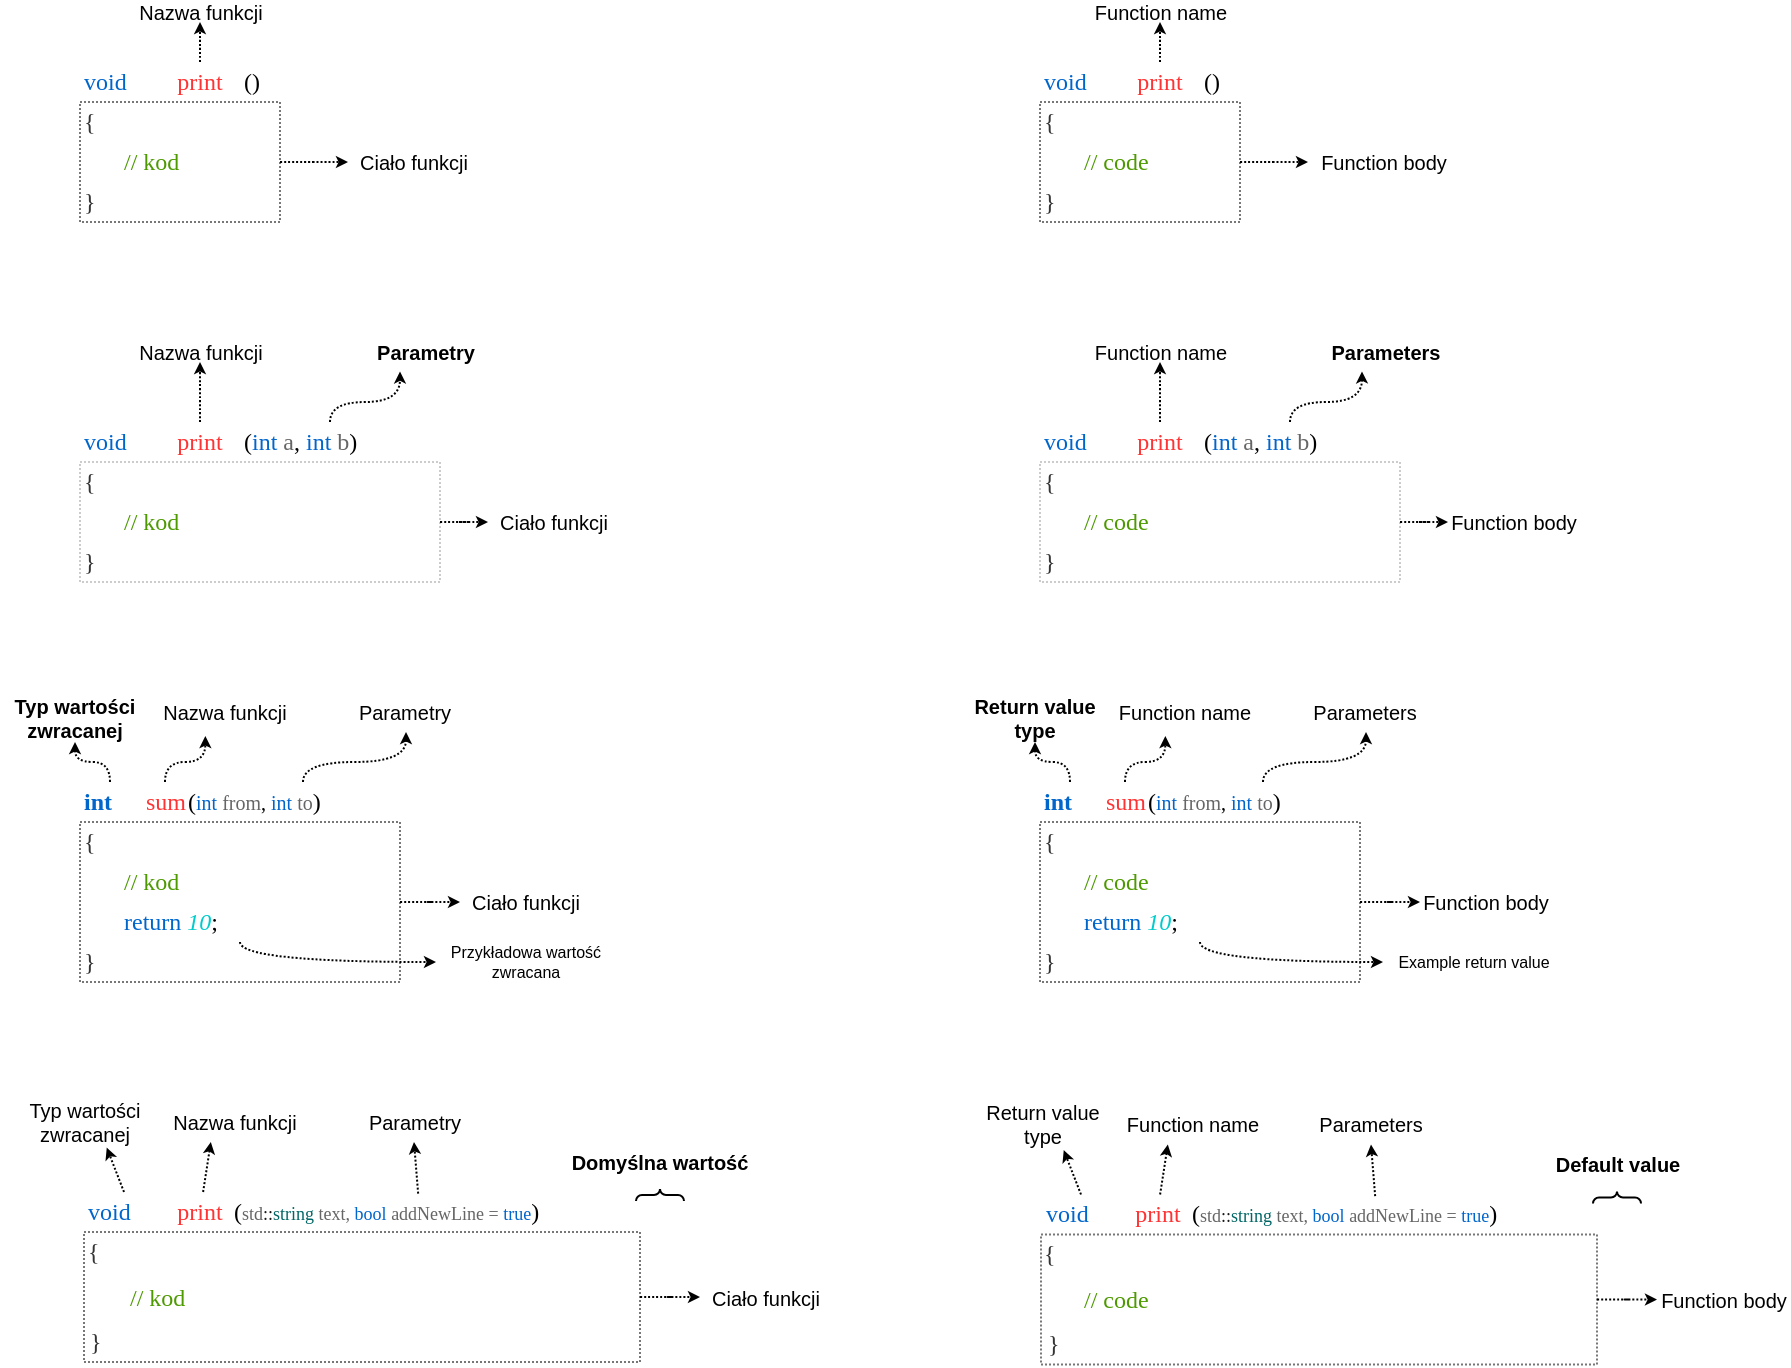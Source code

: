 <mxfile version="15.4.0" type="device"><diagram id="uD5Wg_vTUox0HASATm5Y" name="Page-1"><mxGraphModel dx="677" dy="389" grid="1" gridSize="10" guides="1" tooltips="1" connect="1" arrows="1" fold="1" page="1" pageScale="1" pageWidth="827" pageHeight="1169" math="0" shadow="0"><root><mxCell id="0"/><mxCell id="1" parent="0"/><mxCell id="SHShmE8Oc1hTDDuGJQSR-27" value="" style="rounded=0;whiteSpace=wrap;html=1;dashed=1;dashPattern=1 1;fontFamily=Helvetica;fontColor=#000000;strokeWidth=1;fillColor=none;align=left;strokeColor=#00000088;" parent="1" vertex="1"><mxGeometry x="200" y="270" width="100" height="60" as="geometry"/></mxCell><mxCell id="SHShmE8Oc1hTDDuGJQSR-2" value="void" style="text;html=1;strokeColor=none;fillColor=none;align=left;verticalAlign=middle;whiteSpace=wrap;rounded=0;fontFamily=Jetbrains Mono;fontStyle=0;fontColor=#0066CC;" parent="1" vertex="1"><mxGeometry x="200" y="250" width="40" height="20" as="geometry"/></mxCell><mxCell id="SHShmE8Oc1hTDDuGJQSR-26" style="edgeStyle=orthogonalEdgeStyle;curved=1;rounded=0;orthogonalLoop=1;jettySize=auto;html=1;dashed=1;dashPattern=1 1;fontFamily=Helvetica;fontColor=#000000;entryX=0.5;entryY=1;entryDx=0;entryDy=0;startSize=6;endSize=3;" parent="1" source="SHShmE8Oc1hTDDuGJQSR-3" target="SHShmE8Oc1hTDDuGJQSR-25" edge="1"><mxGeometry relative="1" as="geometry"><Array as="points"><mxPoint x="260" y="240"/><mxPoint x="260" y="240"/></Array></mxGeometry></mxCell><mxCell id="SHShmE8Oc1hTDDuGJQSR-3" value="print" style="text;html=1;strokeColor=none;fillColor=none;align=center;verticalAlign=middle;whiteSpace=wrap;rounded=0;fontFamily=Jetbrains Mono;fontColor=#FF3333;" parent="1" vertex="1"><mxGeometry x="240" y="250" width="40" height="20" as="geometry"/></mxCell><mxCell id="SHShmE8Oc1hTDDuGJQSR-4" value="()" style="text;html=1;strokeColor=none;fillColor=none;align=left;verticalAlign=middle;whiteSpace=wrap;rounded=0;spacingRight=0;spacingLeft=0;fontFamily=Jetbrains Mono;" parent="1" vertex="1"><mxGeometry x="280" y="250" width="20" height="20" as="geometry"/></mxCell><mxCell id="SHShmE8Oc1hTDDuGJQSR-5" value="{" style="text;html=1;strokeColor=none;fillColor=none;align=left;verticalAlign=middle;whiteSpace=wrap;rounded=0;fontFamily=Jetbrains Mono;fontColor=#333333;" parent="1" vertex="1"><mxGeometry x="200" y="270" width="60" height="20" as="geometry"/></mxCell><mxCell id="SHShmE8Oc1hTDDuGJQSR-6" value="}" style="text;html=1;strokeColor=none;fillColor=none;align=left;verticalAlign=middle;whiteSpace=wrap;rounded=0;fontFamily=Jetbrains Mono;fontColor=#333333;" parent="1" vertex="1"><mxGeometry x="200" y="310" width="60" height="20" as="geometry"/></mxCell><mxCell id="SHShmE8Oc1hTDDuGJQSR-7" value="// kod" style="text;html=1;strokeColor=none;fillColor=none;align=left;verticalAlign=middle;whiteSpace=wrap;rounded=0;fontFamily=Jetbrains Mono;fontColor=#4D9900;" parent="1" vertex="1"><mxGeometry x="220" y="290" width="60" height="20" as="geometry"/></mxCell><mxCell id="SHShmE8Oc1hTDDuGJQSR-25" value="Nazwa funkcji" style="text;html=1;strokeColor=none;fillColor=none;align=center;verticalAlign=middle;whiteSpace=wrap;rounded=0;dashed=1;dashPattern=1 1;fontFamily=Helvetica;fontColor=#000000;fontStyle=0;fontSize=10;" parent="1" vertex="1"><mxGeometry x="222.5" y="220" width="75" height="10" as="geometry"/></mxCell><mxCell id="SHShmE8Oc1hTDDuGJQSR-29" style="edgeStyle=orthogonalEdgeStyle;curved=1;rounded=0;orthogonalLoop=1;jettySize=auto;html=1;dashed=1;dashPattern=1 1;fontFamily=Helvetica;fontColor=#000000;startSize=6;endSize=3;" parent="1" source="SHShmE8Oc1hTDDuGJQSR-27" target="SHShmE8Oc1hTDDuGJQSR-28" edge="1"><mxGeometry relative="1" as="geometry"/></mxCell><mxCell id="SHShmE8Oc1hTDDuGJQSR-28" value="Ciało funkcji" style="text;html=1;strokeColor=none;fillColor=none;align=center;verticalAlign=middle;whiteSpace=wrap;rounded=0;dashed=1;dashPattern=1 1;fontFamily=Helvetica;fontColor=#000000;fontSize=10;" parent="1" vertex="1"><mxGeometry x="334" y="292.5" width="66" height="15" as="geometry"/></mxCell><mxCell id="SHShmE8Oc1hTDDuGJQSR-31" value="" style="rounded=0;whiteSpace=wrap;html=1;dashed=1;dashPattern=1 1;fontFamily=Helvetica;fontColor=#000000;strokeWidth=1;fillColor=none;align=left;strokeColor=#00000088;" parent="1" vertex="1"><mxGeometry x="680" y="270" width="100" height="60" as="geometry"/></mxCell><mxCell id="SHShmE8Oc1hTDDuGJQSR-32" value="void" style="text;html=1;strokeColor=none;fillColor=none;align=left;verticalAlign=middle;whiteSpace=wrap;rounded=0;fontFamily=Jetbrains Mono;fontStyle=0;fontColor=#0066CC;" parent="1" vertex="1"><mxGeometry x="680" y="250" width="40" height="20" as="geometry"/></mxCell><mxCell id="SHShmE8Oc1hTDDuGJQSR-33" style="edgeStyle=orthogonalEdgeStyle;curved=1;rounded=0;orthogonalLoop=1;jettySize=auto;html=1;dashed=1;dashPattern=1 1;fontFamily=Helvetica;fontColor=#000000;entryX=0.5;entryY=1;entryDx=0;entryDy=0;startSize=6;endSize=3;" parent="1" source="SHShmE8Oc1hTDDuGJQSR-34" target="SHShmE8Oc1hTDDuGJQSR-39" edge="1"><mxGeometry relative="1" as="geometry"><Array as="points"><mxPoint x="740" y="240"/><mxPoint x="740" y="240"/></Array></mxGeometry></mxCell><mxCell id="SHShmE8Oc1hTDDuGJQSR-34" value="print" style="text;html=1;strokeColor=none;fillColor=none;align=center;verticalAlign=middle;whiteSpace=wrap;rounded=0;fontFamily=Jetbrains Mono;fontColor=#FF3333;" parent="1" vertex="1"><mxGeometry x="720" y="250" width="40" height="20" as="geometry"/></mxCell><mxCell id="SHShmE8Oc1hTDDuGJQSR-35" value="()" style="text;html=1;strokeColor=none;fillColor=none;align=left;verticalAlign=middle;whiteSpace=wrap;rounded=0;spacingRight=0;spacingLeft=0;fontFamily=Jetbrains Mono;" parent="1" vertex="1"><mxGeometry x="760" y="250" width="20" height="20" as="geometry"/></mxCell><mxCell id="SHShmE8Oc1hTDDuGJQSR-36" value="{" style="text;html=1;strokeColor=none;fillColor=none;align=left;verticalAlign=middle;whiteSpace=wrap;rounded=0;fontFamily=Jetbrains Mono;fontColor=#333333;" parent="1" vertex="1"><mxGeometry x="680" y="270" width="60" height="20" as="geometry"/></mxCell><mxCell id="SHShmE8Oc1hTDDuGJQSR-37" value="}" style="text;html=1;strokeColor=none;fillColor=none;align=left;verticalAlign=middle;whiteSpace=wrap;rounded=0;fontFamily=Jetbrains Mono;fontColor=#333333;" parent="1" vertex="1"><mxGeometry x="680" y="310" width="60" height="20" as="geometry"/></mxCell><mxCell id="SHShmE8Oc1hTDDuGJQSR-38" value="// code" style="text;html=1;strokeColor=none;fillColor=none;align=left;verticalAlign=middle;whiteSpace=wrap;rounded=0;fontFamily=Jetbrains Mono;fontColor=#4D9900;" parent="1" vertex="1"><mxGeometry x="700" y="290" width="60" height="20" as="geometry"/></mxCell><mxCell id="SHShmE8Oc1hTDDuGJQSR-39" value="Function name" style="text;html=1;strokeColor=none;fillColor=none;align=center;verticalAlign=middle;whiteSpace=wrap;rounded=0;dashed=1;dashPattern=1 1;fontFamily=Helvetica;fontColor=#000000;fontStyle=0;fontSize=10;" parent="1" vertex="1"><mxGeometry x="702.5" y="220" width="75" height="10" as="geometry"/></mxCell><mxCell id="SHShmE8Oc1hTDDuGJQSR-40" style="edgeStyle=orthogonalEdgeStyle;curved=1;rounded=0;orthogonalLoop=1;jettySize=auto;html=1;dashed=1;dashPattern=1 1;fontFamily=Helvetica;fontColor=#000000;startSize=6;endSize=3;" parent="1" source="SHShmE8Oc1hTDDuGJQSR-31" target="SHShmE8Oc1hTDDuGJQSR-41" edge="1"><mxGeometry relative="1" as="geometry"/></mxCell><mxCell id="SHShmE8Oc1hTDDuGJQSR-41" value="Function body" style="text;html=1;strokeColor=none;fillColor=none;align=center;verticalAlign=middle;whiteSpace=wrap;rounded=0;dashed=1;dashPattern=1 1;fontFamily=Helvetica;fontColor=#000000;fontSize=10;" parent="1" vertex="1"><mxGeometry x="814" y="292.5" width="76" height="15" as="geometry"/></mxCell><mxCell id="SHShmE8Oc1hTDDuGJQSR-43" value="" style="rounded=0;whiteSpace=wrap;html=1;dashed=1;dashPattern=1 1;fontFamily=Helvetica;fontColor=#000000;strokeWidth=1;fillColor=none;align=left;strokeColor=#00000088;" parent="1" vertex="1"><mxGeometry x="200" y="630" width="160" height="80" as="geometry"/></mxCell><mxCell id="nnKkxsp8SOdUMAKDUH62-3" style="edgeStyle=orthogonalEdgeStyle;rounded=0;orthogonalLoop=1;jettySize=auto;html=1;entryX=0.5;entryY=1;entryDx=0;entryDy=0;endSize=3;curved=1;dashed=1;dashPattern=1 1;" parent="1" target="nnKkxsp8SOdUMAKDUH62-1" edge="1"><mxGeometry relative="1" as="geometry"><mxPoint x="215" y="610" as="sourcePoint"/><Array as="points"><mxPoint x="215" y="600"/><mxPoint x="198" y="600"/></Array></mxGeometry></mxCell><mxCell id="SHShmE8Oc1hTDDuGJQSR-44" value="int" style="text;html=1;strokeColor=none;fillColor=none;align=left;verticalAlign=middle;whiteSpace=wrap;rounded=0;fontFamily=Jetbrains Mono;fontStyle=1;fontColor=#0066CC;" parent="1" vertex="1"><mxGeometry x="200" y="610" width="40" height="20" as="geometry"/></mxCell><mxCell id="nnKkxsp8SOdUMAKDUH62-10" style="edgeStyle=orthogonalEdgeStyle;curved=1;rounded=0;orthogonalLoop=1;jettySize=auto;html=1;exitX=0.5;exitY=0;exitDx=0;exitDy=0;entryX=0.369;entryY=1.1;entryDx=0;entryDy=0;entryPerimeter=0;dashed=1;dashPattern=1 1;fontSize=8;fontColor=#000000;endSize=3;" parent="1" source="SHShmE8Oc1hTDDuGJQSR-46" target="SHShmE8Oc1hTDDuGJQSR-51" edge="1"><mxGeometry relative="1" as="geometry"><Array as="points"><mxPoint x="243" y="600"/><mxPoint x="263" y="600"/></Array></mxGeometry></mxCell><mxCell id="SHShmE8Oc1hTDDuGJQSR-46" value="sum" style="text;html=1;strokeColor=none;fillColor=none;align=center;verticalAlign=middle;whiteSpace=wrap;rounded=0;fontFamily=Jetbrains Mono;fontColor=#FF3333;" parent="1" vertex="1"><mxGeometry x="222.5" y="610" width="40" height="20" as="geometry"/></mxCell><mxCell id="SHShmE8Oc1hTDDuGJQSR-48" value="{" style="text;html=1;strokeColor=none;fillColor=none;align=left;verticalAlign=middle;whiteSpace=wrap;rounded=0;fontFamily=Jetbrains Mono;fontColor=#333333;" parent="1" vertex="1"><mxGeometry x="200" y="630" width="60" height="20" as="geometry"/></mxCell><mxCell id="SHShmE8Oc1hTDDuGJQSR-49" value="}" style="text;html=1;strokeColor=none;fillColor=none;align=left;verticalAlign=middle;whiteSpace=wrap;rounded=0;fontFamily=Jetbrains Mono;fontColor=#333333;" parent="1" vertex="1"><mxGeometry x="200" y="690" width="60" height="20" as="geometry"/></mxCell><mxCell id="SHShmE8Oc1hTDDuGJQSR-50" value="// kod" style="text;html=1;strokeColor=none;fillColor=none;align=left;verticalAlign=middle;whiteSpace=wrap;rounded=0;fontFamily=Jetbrains Mono;fontColor=#4D9900;" parent="1" vertex="1"><mxGeometry x="220" y="650" width="60" height="20" as="geometry"/></mxCell><mxCell id="SHShmE8Oc1hTDDuGJQSR-51" value="Nazwa funkcji" style="text;html=1;strokeColor=none;fillColor=none;align=center;verticalAlign=middle;whiteSpace=wrap;rounded=0;dashed=1;dashPattern=1 1;fontFamily=Helvetica;fontColor=#000000;fontStyle=0;fontSize=10;" parent="1" vertex="1"><mxGeometry x="235" y="565" width="75" height="20" as="geometry"/></mxCell><mxCell id="SHShmE8Oc1hTDDuGJQSR-52" style="edgeStyle=orthogonalEdgeStyle;curved=1;rounded=0;orthogonalLoop=1;jettySize=auto;html=1;dashed=1;dashPattern=1 1;fontFamily=Helvetica;fontColor=#000000;startSize=6;endSize=3;" parent="1" source="SHShmE8Oc1hTDDuGJQSR-43" target="SHShmE8Oc1hTDDuGJQSR-53" edge="1"><mxGeometry relative="1" as="geometry"/></mxCell><mxCell id="SHShmE8Oc1hTDDuGJQSR-53" value="Ciało funkcji" style="text;html=1;strokeColor=none;fillColor=none;align=center;verticalAlign=middle;whiteSpace=wrap;rounded=0;dashed=1;dashPattern=1 1;fontFamily=Helvetica;fontColor=#000000;fontSize=10;" parent="1" vertex="1"><mxGeometry x="390" y="662.5" width="66" height="15" as="geometry"/></mxCell><mxCell id="DLtdxgox0L5jocIEncjj-4" value="" style="rounded=0;whiteSpace=wrap;html=1;dashed=1;dashPattern=1 1;fontFamily=Helvetica;fontColor=#000000;strokeWidth=1;fillColor=none;align=left;strokeColor=#CCCCCC;" parent="1" vertex="1"><mxGeometry x="200" y="450" width="180" height="60" as="geometry"/></mxCell><mxCell id="DLtdxgox0L5jocIEncjj-5" value="void" style="text;html=1;strokeColor=none;fillColor=none;align=left;verticalAlign=middle;whiteSpace=wrap;rounded=0;fontFamily=Jetbrains Mono;fontStyle=0;fontColor=#0066CC;" parent="1" vertex="1"><mxGeometry x="200" y="430" width="40" height="20" as="geometry"/></mxCell><mxCell id="DLtdxgox0L5jocIEncjj-6" style="edgeStyle=orthogonalEdgeStyle;curved=1;rounded=0;orthogonalLoop=1;jettySize=auto;html=1;dashed=1;dashPattern=1 1;fontFamily=Helvetica;fontColor=#000000;entryX=0.5;entryY=1;entryDx=0;entryDy=0;startSize=6;endSize=3;" parent="1" source="DLtdxgox0L5jocIEncjj-7" target="DLtdxgox0L5jocIEncjj-12" edge="1"><mxGeometry relative="1" as="geometry"><Array as="points"><mxPoint x="260" y="420"/><mxPoint x="260" y="420"/></Array></mxGeometry></mxCell><mxCell id="DLtdxgox0L5jocIEncjj-7" value="print" style="text;html=1;strokeColor=none;fillColor=none;align=center;verticalAlign=middle;whiteSpace=wrap;rounded=0;fontFamily=Jetbrains Mono;fontColor=#FF3333;" parent="1" vertex="1"><mxGeometry x="240" y="430" width="40" height="20" as="geometry"/></mxCell><mxCell id="DLtdxgox0L5jocIEncjj-16" style="edgeStyle=orthogonalEdgeStyle;rounded=0;orthogonalLoop=1;jettySize=auto;html=1;entryX=0.342;entryY=0.985;entryDx=0;entryDy=0;dashed=1;dashPattern=1 1;startSize=6;endSize=3;entryPerimeter=0;curved=1;" parent="1" source="DLtdxgox0L5jocIEncjj-8" target="DLtdxgox0L5jocIEncjj-15" edge="1"><mxGeometry relative="1" as="geometry"><Array as="points"><mxPoint x="325" y="420"/><mxPoint x="360" y="420"/><mxPoint x="360" y="405"/></Array></mxGeometry></mxCell><mxCell id="DLtdxgox0L5jocIEncjj-8" value="(&lt;font color=&quot;#0066cc&quot;&gt;int&lt;/font&gt; &lt;font color=&quot;#666666&quot;&gt;a&lt;/font&gt;, &lt;font color=&quot;#0066cc&quot;&gt;int&lt;/font&gt; &lt;font color=&quot;#666666&quot;&gt;b&lt;/font&gt;)" style="text;html=1;strokeColor=none;fillColor=none;align=left;verticalAlign=middle;whiteSpace=wrap;rounded=0;spacingRight=0;spacingLeft=0;fontFamily=Jetbrains Mono;" parent="1" vertex="1"><mxGeometry x="280" y="430" width="110" height="20" as="geometry"/></mxCell><mxCell id="DLtdxgox0L5jocIEncjj-9" value="{" style="text;html=1;strokeColor=none;fillColor=none;align=left;verticalAlign=middle;whiteSpace=wrap;rounded=0;fontFamily=Jetbrains Mono;fontColor=#333333;" parent="1" vertex="1"><mxGeometry x="200" y="450" width="60" height="20" as="geometry"/></mxCell><mxCell id="DLtdxgox0L5jocIEncjj-10" value="}" style="text;html=1;strokeColor=none;fillColor=none;align=left;verticalAlign=middle;whiteSpace=wrap;rounded=0;fontFamily=Jetbrains Mono;fontColor=#333333;" parent="1" vertex="1"><mxGeometry x="200" y="490" width="60" height="20" as="geometry"/></mxCell><mxCell id="DLtdxgox0L5jocIEncjj-11" value="// kod" style="text;html=1;strokeColor=none;fillColor=none;align=left;verticalAlign=middle;whiteSpace=wrap;rounded=0;fontFamily=Jetbrains Mono;fontColor=#4D9900;" parent="1" vertex="1"><mxGeometry x="220" y="470" width="60" height="20" as="geometry"/></mxCell><mxCell id="DLtdxgox0L5jocIEncjj-12" value="Nazwa funkcji" style="text;html=1;strokeColor=none;fillColor=none;align=center;verticalAlign=middle;whiteSpace=wrap;rounded=0;dashed=1;dashPattern=1 1;fontFamily=Helvetica;fontColor=#000000;fontStyle=0;fontSize=10;" parent="1" vertex="1"><mxGeometry x="222.5" y="390" width="75" height="10" as="geometry"/></mxCell><mxCell id="DLtdxgox0L5jocIEncjj-13" style="edgeStyle=orthogonalEdgeStyle;curved=1;rounded=0;orthogonalLoop=1;jettySize=auto;html=1;dashed=1;dashPattern=1 1;fontFamily=Helvetica;fontColor=#000000;startSize=6;endSize=3;" parent="1" source="DLtdxgox0L5jocIEncjj-4" target="DLtdxgox0L5jocIEncjj-14" edge="1"><mxGeometry relative="1" as="geometry"/></mxCell><mxCell id="DLtdxgox0L5jocIEncjj-14" value="Ciało funkcji" style="text;html=1;strokeColor=none;fillColor=none;align=center;verticalAlign=middle;whiteSpace=wrap;rounded=0;dashed=1;dashPattern=1 1;fontFamily=Helvetica;fontColor=#000000;fontSize=10;" parent="1" vertex="1"><mxGeometry x="404" y="472.5" width="66" height="15" as="geometry"/></mxCell><mxCell id="DLtdxgox0L5jocIEncjj-15" value="Parametry" style="text;html=1;strokeColor=none;fillColor=none;align=center;verticalAlign=middle;whiteSpace=wrap;rounded=0;dashed=1;dashPattern=1 1;fontFamily=Helvetica;fontColor=#000000;fontStyle=1;fontSize=10;" parent="1" vertex="1"><mxGeometry x="335" y="385" width="76" height="20" as="geometry"/></mxCell><mxCell id="DLtdxgox0L5jocIEncjj-17" value="" style="rounded=0;whiteSpace=wrap;html=1;dashed=1;dashPattern=1 1;fontFamily=Helvetica;fontColor=#000000;strokeWidth=1;fillColor=none;align=left;strokeColor=#CCCCCC;" parent="1" vertex="1"><mxGeometry x="680" y="450" width="180" height="60" as="geometry"/></mxCell><mxCell id="DLtdxgox0L5jocIEncjj-18" value="void" style="text;html=1;strokeColor=none;fillColor=none;align=left;verticalAlign=middle;whiteSpace=wrap;rounded=0;fontFamily=Jetbrains Mono;fontStyle=0;fontColor=#0066CC;" parent="1" vertex="1"><mxGeometry x="680" y="430" width="40" height="20" as="geometry"/></mxCell><mxCell id="DLtdxgox0L5jocIEncjj-19" style="edgeStyle=orthogonalEdgeStyle;curved=1;rounded=0;orthogonalLoop=1;jettySize=auto;html=1;dashed=1;dashPattern=1 1;fontFamily=Helvetica;fontColor=#000000;entryX=0.5;entryY=1;entryDx=0;entryDy=0;startSize=6;endSize=3;" parent="1" source="DLtdxgox0L5jocIEncjj-20" target="DLtdxgox0L5jocIEncjj-26" edge="1"><mxGeometry relative="1" as="geometry"><Array as="points"><mxPoint x="740" y="420"/><mxPoint x="740" y="420"/></Array></mxGeometry></mxCell><mxCell id="DLtdxgox0L5jocIEncjj-20" value="print" style="text;html=1;strokeColor=none;fillColor=none;align=center;verticalAlign=middle;whiteSpace=wrap;rounded=0;fontFamily=Jetbrains Mono;fontColor=#FF3333;" parent="1" vertex="1"><mxGeometry x="720" y="430" width="40" height="20" as="geometry"/></mxCell><mxCell id="DLtdxgox0L5jocIEncjj-21" style="edgeStyle=orthogonalEdgeStyle;rounded=0;orthogonalLoop=1;jettySize=auto;html=1;entryX=0.342;entryY=0.985;entryDx=0;entryDy=0;dashed=1;dashPattern=1 1;startSize=6;endSize=3;entryPerimeter=0;curved=1;" parent="1" source="DLtdxgox0L5jocIEncjj-22" target="DLtdxgox0L5jocIEncjj-29" edge="1"><mxGeometry relative="1" as="geometry"><Array as="points"><mxPoint x="805" y="420"/><mxPoint x="841" y="420"/></Array></mxGeometry></mxCell><mxCell id="DLtdxgox0L5jocIEncjj-22" value="(&lt;font color=&quot;#0066cc&quot;&gt;int&lt;/font&gt; &lt;font color=&quot;#666666&quot;&gt;a&lt;/font&gt;, &lt;font color=&quot;#0066cc&quot;&gt;int&lt;/font&gt; &lt;font color=&quot;#666666&quot;&gt;b&lt;/font&gt;)" style="text;html=1;strokeColor=none;fillColor=none;align=left;verticalAlign=middle;whiteSpace=wrap;rounded=0;spacingRight=0;spacingLeft=0;fontFamily=Jetbrains Mono;" parent="1" vertex="1"><mxGeometry x="760" y="430" width="110" height="20" as="geometry"/></mxCell><mxCell id="DLtdxgox0L5jocIEncjj-23" value="{" style="text;html=1;strokeColor=none;fillColor=none;align=left;verticalAlign=middle;whiteSpace=wrap;rounded=0;fontFamily=Jetbrains Mono;fontColor=#333333;" parent="1" vertex="1"><mxGeometry x="680" y="450" width="60" height="20" as="geometry"/></mxCell><mxCell id="DLtdxgox0L5jocIEncjj-24" value="}" style="text;html=1;strokeColor=none;fillColor=none;align=left;verticalAlign=middle;whiteSpace=wrap;rounded=0;fontFamily=Jetbrains Mono;fontColor=#333333;" parent="1" vertex="1"><mxGeometry x="680" y="490" width="60" height="20" as="geometry"/></mxCell><mxCell id="DLtdxgox0L5jocIEncjj-25" value="// code" style="text;html=1;strokeColor=none;fillColor=none;align=left;verticalAlign=middle;whiteSpace=wrap;rounded=0;fontFamily=Jetbrains Mono;fontColor=#4D9900;" parent="1" vertex="1"><mxGeometry x="700" y="470" width="60" height="20" as="geometry"/></mxCell><mxCell id="DLtdxgox0L5jocIEncjj-26" value="Function name" style="text;html=1;strokeColor=none;fillColor=none;align=center;verticalAlign=middle;whiteSpace=wrap;rounded=0;dashed=1;dashPattern=1 1;fontFamily=Helvetica;fontColor=#000000;fontStyle=0;fontSize=10;" parent="1" vertex="1"><mxGeometry x="702.5" y="390" width="75" height="10" as="geometry"/></mxCell><mxCell id="DLtdxgox0L5jocIEncjj-27" style="edgeStyle=orthogonalEdgeStyle;curved=1;rounded=0;orthogonalLoop=1;jettySize=auto;html=1;dashed=1;dashPattern=1 1;fontFamily=Helvetica;fontColor=#000000;startSize=6;endSize=3;" parent="1" source="DLtdxgox0L5jocIEncjj-17" target="DLtdxgox0L5jocIEncjj-28" edge="1"><mxGeometry relative="1" as="geometry"/></mxCell><mxCell id="DLtdxgox0L5jocIEncjj-28" value="Function body" style="text;html=1;strokeColor=none;fillColor=none;align=center;verticalAlign=middle;whiteSpace=wrap;rounded=0;dashed=1;dashPattern=1 1;fontFamily=Helvetica;fontColor=#000000;fontSize=10;" parent="1" vertex="1"><mxGeometry x="884" y="472.5" width="66" height="15" as="geometry"/></mxCell><mxCell id="DLtdxgox0L5jocIEncjj-29" value="Parameters" style="text;html=1;strokeColor=none;fillColor=none;align=center;verticalAlign=middle;whiteSpace=wrap;rounded=0;dashed=1;dashPattern=1 1;fontFamily=Helvetica;fontColor=#000000;fontStyle=1;fontSize=10;" parent="1" vertex="1"><mxGeometry x="815" y="385" width="76" height="20" as="geometry"/></mxCell><mxCell id="nnKkxsp8SOdUMAKDUH62-1" value="Typ wartości zwracanej" style="text;html=1;strokeColor=none;fillColor=none;align=center;verticalAlign=middle;whiteSpace=wrap;rounded=0;dashed=1;dashPattern=1 1;fontFamily=Helvetica;fontColor=#000000;fontStyle=1;fontSize=10;" parent="1" vertex="1"><mxGeometry x="160" y="565" width="75" height="25" as="geometry"/></mxCell><mxCell id="nnKkxsp8SOdUMAKDUH62-12" style="edgeStyle=orthogonalEdgeStyle;curved=1;rounded=0;orthogonalLoop=1;jettySize=auto;html=1;exitX=0.5;exitY=0;exitDx=0;exitDy=0;dashed=1;dashPattern=1 1;fontSize=8;fontColor=#000000;endSize=3;" parent="1" source="nnKkxsp8SOdUMAKDUH62-5" target="nnKkxsp8SOdUMAKDUH62-11" edge="1"><mxGeometry relative="1" as="geometry"><Array as="points"><mxPoint x="312" y="600"/><mxPoint x="363" y="600"/></Array></mxGeometry></mxCell><mxCell id="nnKkxsp8SOdUMAKDUH62-5" value="(&lt;font style=&quot;font-size: 10px&quot;&gt;&lt;font color=&quot;#0066cc&quot; style=&quot;font-size: 10px&quot;&gt;int&lt;/font&gt;&amp;nbsp;&lt;font color=&quot;#666666&quot; style=&quot;font-size: 10px&quot;&gt;from&lt;/font&gt;, &lt;font color=&quot;#0066cc&quot; style=&quot;font-size: 10px&quot;&gt;int&lt;/font&gt;&amp;nbsp;&lt;font color=&quot;#666666&quot; style=&quot;font-size: 10px&quot;&gt;to&lt;/font&gt;&lt;/font&gt;)" style="text;html=1;strokeColor=none;fillColor=none;align=left;verticalAlign=middle;whiteSpace=wrap;rounded=0;spacingRight=0;spacingLeft=0;fontFamily=Jetbrains Mono;" parent="1" vertex="1"><mxGeometry x="251.5" y="610" width="120" height="20" as="geometry"/></mxCell><mxCell id="nnKkxsp8SOdUMAKDUH62-8" style="edgeStyle=orthogonalEdgeStyle;curved=1;rounded=0;orthogonalLoop=1;jettySize=auto;html=1;exitX=0.75;exitY=1;exitDx=0;exitDy=0;entryX=0;entryY=0.5;entryDx=0;entryDy=0;dashed=1;dashPattern=1 1;fontSize=8;fontColor=#000000;endSize=3;" parent="1" source="nnKkxsp8SOdUMAKDUH62-6" target="nnKkxsp8SOdUMAKDUH62-7" edge="1"><mxGeometry relative="1" as="geometry"><Array as="points"><mxPoint x="280" y="700"/></Array></mxGeometry></mxCell><mxCell id="nnKkxsp8SOdUMAKDUH62-6" value="&lt;font color=&quot;#0066cc&quot;&gt;return&lt;/font&gt; &lt;i&gt;&lt;font color=&quot;#00cccc&quot;&gt;10&lt;/font&gt;&lt;/i&gt;;" style="text;html=1;strokeColor=none;fillColor=none;align=left;verticalAlign=middle;whiteSpace=wrap;rounded=0;fontFamily=Jetbrains Mono;fontColor=#000000;" parent="1" vertex="1"><mxGeometry x="220" y="670" width="80" height="20" as="geometry"/></mxCell><mxCell id="nnKkxsp8SOdUMAKDUH62-7" value="Przykładowa wartość zwracana" style="text;html=1;strokeColor=none;fillColor=none;align=center;verticalAlign=middle;whiteSpace=wrap;rounded=0;fontColor=#000000;fontSize=8;" parent="1" vertex="1"><mxGeometry x="378" y="690" width="90" height="20" as="geometry"/></mxCell><mxCell id="nnKkxsp8SOdUMAKDUH62-11" value="Parametry" style="text;html=1;strokeColor=none;fillColor=none;align=center;verticalAlign=middle;whiteSpace=wrap;rounded=0;dashed=1;dashPattern=1 1;fontFamily=Helvetica;fontColor=#000000;fontStyle=0;fontSize=10;" parent="1" vertex="1"><mxGeometry x="325" y="565" width="75" height="20" as="geometry"/></mxCell><mxCell id="nnKkxsp8SOdUMAKDUH62-15" value="" style="rounded=0;whiteSpace=wrap;html=1;dashed=1;dashPattern=1 1;fontFamily=Helvetica;fontColor=#000000;strokeWidth=1;fillColor=none;align=left;strokeColor=#00000088;" parent="1" vertex="1"><mxGeometry x="680" y="630" width="160" height="80" as="geometry"/></mxCell><mxCell id="nnKkxsp8SOdUMAKDUH62-16" style="edgeStyle=orthogonalEdgeStyle;rounded=0;orthogonalLoop=1;jettySize=auto;html=1;entryX=0.5;entryY=1;entryDx=0;entryDy=0;endSize=3;curved=1;dashed=1;dashPattern=1 1;" parent="1" target="nnKkxsp8SOdUMAKDUH62-26" edge="1"><mxGeometry relative="1" as="geometry"><mxPoint x="695" y="610" as="sourcePoint"/><Array as="points"><mxPoint x="695" y="600"/><mxPoint x="678" y="600"/></Array></mxGeometry></mxCell><mxCell id="nnKkxsp8SOdUMAKDUH62-17" value="int" style="text;html=1;strokeColor=none;fillColor=none;align=left;verticalAlign=middle;whiteSpace=wrap;rounded=0;fontFamily=Jetbrains Mono;fontStyle=1;fontColor=#0066CC;" parent="1" vertex="1"><mxGeometry x="680" y="610" width="40" height="20" as="geometry"/></mxCell><mxCell id="nnKkxsp8SOdUMAKDUH62-18" style="edgeStyle=orthogonalEdgeStyle;curved=1;rounded=0;orthogonalLoop=1;jettySize=auto;html=1;exitX=0.5;exitY=0;exitDx=0;exitDy=0;entryX=0.369;entryY=1.1;entryDx=0;entryDy=0;entryPerimeter=0;dashed=1;dashPattern=1 1;fontSize=8;fontColor=#000000;endSize=3;" parent="1" source="nnKkxsp8SOdUMAKDUH62-19" target="nnKkxsp8SOdUMAKDUH62-23" edge="1"><mxGeometry relative="1" as="geometry"><Array as="points"><mxPoint x="723" y="600"/><mxPoint x="743" y="600"/></Array></mxGeometry></mxCell><mxCell id="nnKkxsp8SOdUMAKDUH62-19" value="sum" style="text;html=1;strokeColor=none;fillColor=none;align=center;verticalAlign=middle;whiteSpace=wrap;rounded=0;fontFamily=Jetbrains Mono;fontColor=#FF3333;" parent="1" vertex="1"><mxGeometry x="702.5" y="610" width="40" height="20" as="geometry"/></mxCell><mxCell id="nnKkxsp8SOdUMAKDUH62-20" value="{" style="text;html=1;strokeColor=none;fillColor=none;align=left;verticalAlign=middle;whiteSpace=wrap;rounded=0;fontFamily=Jetbrains Mono;fontColor=#333333;" parent="1" vertex="1"><mxGeometry x="680" y="630" width="60" height="20" as="geometry"/></mxCell><mxCell id="nnKkxsp8SOdUMAKDUH62-21" value="}" style="text;html=1;strokeColor=none;fillColor=none;align=left;verticalAlign=middle;whiteSpace=wrap;rounded=0;fontFamily=Jetbrains Mono;fontColor=#333333;" parent="1" vertex="1"><mxGeometry x="680" y="690" width="60" height="20" as="geometry"/></mxCell><mxCell id="nnKkxsp8SOdUMAKDUH62-22" value="// code" style="text;html=1;strokeColor=none;fillColor=none;align=left;verticalAlign=middle;whiteSpace=wrap;rounded=0;fontFamily=Jetbrains Mono;fontColor=#4D9900;" parent="1" vertex="1"><mxGeometry x="700" y="650" width="60" height="20" as="geometry"/></mxCell><mxCell id="nnKkxsp8SOdUMAKDUH62-23" value="Function name" style="text;html=1;strokeColor=none;fillColor=none;align=center;verticalAlign=middle;whiteSpace=wrap;rounded=0;dashed=1;dashPattern=1 1;fontFamily=Helvetica;fontColor=#000000;fontStyle=0;fontSize=10;" parent="1" vertex="1"><mxGeometry x="715" y="565" width="75" height="20" as="geometry"/></mxCell><mxCell id="nnKkxsp8SOdUMAKDUH62-24" style="edgeStyle=orthogonalEdgeStyle;curved=1;rounded=0;orthogonalLoop=1;jettySize=auto;html=1;dashed=1;dashPattern=1 1;fontFamily=Helvetica;fontColor=#000000;startSize=6;endSize=3;" parent="1" source="nnKkxsp8SOdUMAKDUH62-15" target="nnKkxsp8SOdUMAKDUH62-25" edge="1"><mxGeometry relative="1" as="geometry"/></mxCell><mxCell id="nnKkxsp8SOdUMAKDUH62-25" value="Function body" style="text;html=1;strokeColor=none;fillColor=none;align=center;verticalAlign=middle;whiteSpace=wrap;rounded=0;dashed=1;dashPattern=1 1;fontFamily=Helvetica;fontColor=#000000;fontSize=10;" parent="1" vertex="1"><mxGeometry x="870" y="662.5" width="66" height="15" as="geometry"/></mxCell><mxCell id="nnKkxsp8SOdUMAKDUH62-26" value="Return value type" style="text;html=1;strokeColor=none;fillColor=none;align=center;verticalAlign=middle;whiteSpace=wrap;rounded=0;dashed=1;dashPattern=1 1;fontFamily=Helvetica;fontColor=#000000;fontStyle=1;fontSize=10;" parent="1" vertex="1"><mxGeometry x="640" y="565" width="75" height="25" as="geometry"/></mxCell><mxCell id="nnKkxsp8SOdUMAKDUH62-27" style="edgeStyle=orthogonalEdgeStyle;curved=1;rounded=0;orthogonalLoop=1;jettySize=auto;html=1;exitX=0.5;exitY=0;exitDx=0;exitDy=0;dashed=1;dashPattern=1 1;fontSize=8;fontColor=#000000;endSize=3;" parent="1" source="nnKkxsp8SOdUMAKDUH62-28" target="nnKkxsp8SOdUMAKDUH62-32" edge="1"><mxGeometry relative="1" as="geometry"><Array as="points"><mxPoint x="792" y="600"/><mxPoint x="843" y="600"/></Array></mxGeometry></mxCell><mxCell id="nnKkxsp8SOdUMAKDUH62-28" value="(&lt;font style=&quot;font-size: 10px&quot;&gt;&lt;font color=&quot;#0066cc&quot; style=&quot;font-size: 10px&quot;&gt;int&lt;/font&gt;&amp;nbsp;&lt;font color=&quot;#666666&quot; style=&quot;font-size: 10px&quot;&gt;from&lt;/font&gt;, &lt;font color=&quot;#0066cc&quot; style=&quot;font-size: 10px&quot;&gt;int&lt;/font&gt;&amp;nbsp;&lt;font color=&quot;#666666&quot; style=&quot;font-size: 10px&quot;&gt;to&lt;/font&gt;&lt;/font&gt;)" style="text;html=1;strokeColor=none;fillColor=none;align=left;verticalAlign=middle;whiteSpace=wrap;rounded=0;spacingRight=0;spacingLeft=0;fontFamily=Jetbrains Mono;" parent="1" vertex="1"><mxGeometry x="731.5" y="610" width="120" height="20" as="geometry"/></mxCell><mxCell id="nnKkxsp8SOdUMAKDUH62-29" style="edgeStyle=orthogonalEdgeStyle;curved=1;rounded=0;orthogonalLoop=1;jettySize=auto;html=1;exitX=0.75;exitY=1;exitDx=0;exitDy=0;entryX=0;entryY=0.5;entryDx=0;entryDy=0;dashed=1;dashPattern=1 1;fontSize=8;fontColor=#000000;endSize=3;" parent="1" source="nnKkxsp8SOdUMAKDUH62-30" target="nnKkxsp8SOdUMAKDUH62-31" edge="1"><mxGeometry relative="1" as="geometry"><Array as="points"><mxPoint x="760" y="700"/></Array></mxGeometry></mxCell><mxCell id="nnKkxsp8SOdUMAKDUH62-30" value="&lt;font color=&quot;#0066cc&quot;&gt;return&lt;/font&gt; &lt;i&gt;&lt;font color=&quot;#00cccc&quot;&gt;10&lt;/font&gt;&lt;/i&gt;;" style="text;html=1;strokeColor=none;fillColor=none;align=left;verticalAlign=middle;whiteSpace=wrap;rounded=0;fontFamily=Jetbrains Mono;fontColor=#000000;" parent="1" vertex="1"><mxGeometry x="700" y="670" width="80" height="20" as="geometry"/></mxCell><mxCell id="nnKkxsp8SOdUMAKDUH62-31" value="Example return value" style="text;html=1;strokeColor=none;fillColor=none;align=center;verticalAlign=middle;whiteSpace=wrap;rounded=0;fontColor=#000000;fontSize=8;" parent="1" vertex="1"><mxGeometry x="851.5" y="690" width="90" height="20" as="geometry"/></mxCell><mxCell id="nnKkxsp8SOdUMAKDUH62-32" value="Parameters" style="text;html=1;strokeColor=none;fillColor=none;align=center;verticalAlign=middle;whiteSpace=wrap;rounded=0;dashed=1;dashPattern=1 1;fontFamily=Helvetica;fontColor=#000000;fontStyle=0;fontSize=10;" parent="1" vertex="1"><mxGeometry x="805" y="565" width="75" height="20" as="geometry"/></mxCell><mxCell id="87khDtJwSVIRPzvuHn0z-1" value="" style="rounded=0;whiteSpace=wrap;html=1;dashed=1;dashPattern=1 1;fontFamily=Helvetica;fontColor=#000000;strokeWidth=1;fillColor=none;align=left;strokeColor=#00000088;" vertex="1" parent="1"><mxGeometry x="202" y="835" width="278" height="65" as="geometry"/></mxCell><mxCell id="87khDtJwSVIRPzvuHn0z-2" style="rounded=0;orthogonalLoop=1;jettySize=auto;html=1;endSize=3;dashed=1;dashPattern=1 1;exitX=0.5;exitY=0;exitDx=0;exitDy=0;entryX=0.645;entryY=1.012;entryDx=0;entryDy=0;entryPerimeter=0;" edge="1" parent="1" target="87khDtJwSVIRPzvuHn0z-12" source="87khDtJwSVIRPzvuHn0z-3"><mxGeometry relative="1" as="geometry"><mxPoint x="217" y="815" as="sourcePoint"/></mxGeometry></mxCell><mxCell id="87khDtJwSVIRPzvuHn0z-3" value="void" style="text;html=1;strokeColor=none;fillColor=none;align=left;verticalAlign=middle;whiteSpace=wrap;rounded=0;fontFamily=Jetbrains Mono;fontStyle=0;fontColor=#0066CC;" vertex="1" parent="1"><mxGeometry x="202" y="815" width="40" height="20" as="geometry"/></mxCell><mxCell id="87khDtJwSVIRPzvuHn0z-22" style="rounded=0;orthogonalLoop=1;jettySize=auto;html=1;entryX=0.339;entryY=1;entryDx=0;entryDy=0;entryPerimeter=0;dashed=1;dashPattern=1 1;startSize=6;endSize=3;" edge="1" parent="1" source="87khDtJwSVIRPzvuHn0z-5" target="87khDtJwSVIRPzvuHn0z-9"><mxGeometry relative="1" as="geometry"/></mxCell><mxCell id="87khDtJwSVIRPzvuHn0z-5" value="print" style="text;html=1;strokeColor=none;fillColor=none;align=center;verticalAlign=middle;whiteSpace=wrap;rounded=0;fontFamily=Jetbrains Mono;fontColor=#FF3333;" vertex="1" parent="1"><mxGeometry x="240" y="815" width="40" height="20" as="geometry"/></mxCell><mxCell id="87khDtJwSVIRPzvuHn0z-6" value="{" style="text;html=1;strokeColor=none;fillColor=none;align=left;verticalAlign=middle;whiteSpace=wrap;rounded=0;fontFamily=Jetbrains Mono;fontColor=#333333;" vertex="1" parent="1"><mxGeometry x="202" y="835" width="60" height="20" as="geometry"/></mxCell><mxCell id="87khDtJwSVIRPzvuHn0z-7" value="}" style="text;html=1;strokeColor=none;fillColor=none;align=left;verticalAlign=middle;whiteSpace=wrap;rounded=0;fontFamily=Jetbrains Mono;fontColor=#333333;" vertex="1" parent="1"><mxGeometry x="202.5" y="880" width="60" height="20" as="geometry"/></mxCell><mxCell id="87khDtJwSVIRPzvuHn0z-8" value="// kod" style="text;html=1;strokeColor=none;fillColor=none;align=left;verticalAlign=middle;whiteSpace=wrap;rounded=0;fontFamily=Jetbrains Mono;fontColor=#4D9900;" vertex="1" parent="1"><mxGeometry x="222.5" y="857.5" width="60" height="20" as="geometry"/></mxCell><mxCell id="87khDtJwSVIRPzvuHn0z-9" value="Nazwa funkcji" style="text;html=1;strokeColor=none;fillColor=none;align=center;verticalAlign=middle;whiteSpace=wrap;rounded=0;dashed=1;dashPattern=1 1;fontFamily=Helvetica;fontColor=#000000;fontStyle=0;fontSize=10;" vertex="1" parent="1"><mxGeometry x="240" y="770" width="75" height="20" as="geometry"/></mxCell><mxCell id="87khDtJwSVIRPzvuHn0z-10" style="edgeStyle=orthogonalEdgeStyle;curved=1;rounded=0;orthogonalLoop=1;jettySize=auto;html=1;dashed=1;dashPattern=1 1;fontFamily=Helvetica;fontColor=#000000;startSize=6;endSize=3;" edge="1" parent="1" source="87khDtJwSVIRPzvuHn0z-1" target="87khDtJwSVIRPzvuHn0z-11"><mxGeometry relative="1" as="geometry"/></mxCell><mxCell id="87khDtJwSVIRPzvuHn0z-11" value="Ciało funkcji" style="text;html=1;strokeColor=none;fillColor=none;align=center;verticalAlign=middle;whiteSpace=wrap;rounded=0;dashed=1;dashPattern=1 1;fontFamily=Helvetica;fontColor=#000000;fontSize=10;" vertex="1" parent="1"><mxGeometry x="510" y="860" width="66" height="15" as="geometry"/></mxCell><mxCell id="87khDtJwSVIRPzvuHn0z-12" value="Typ wartości zwracanej" style="text;html=1;strokeColor=none;fillColor=none;align=center;verticalAlign=middle;whiteSpace=wrap;rounded=0;dashed=1;dashPattern=1 1;fontFamily=Helvetica;fontColor=#000000;fontStyle=0;fontSize=10;" vertex="1" parent="1"><mxGeometry x="165" y="767.5" width="75" height="25" as="geometry"/></mxCell><mxCell id="87khDtJwSVIRPzvuHn0z-13" style="rounded=0;orthogonalLoop=1;jettySize=auto;html=1;exitX=0.384;exitY=0.039;exitDx=0;exitDy=0;dashed=1;dashPattern=1 1;fontSize=8;fontColor=#000000;endSize=3;entryX=0.5;entryY=1;entryDx=0;entryDy=0;exitPerimeter=0;" edge="1" parent="1" source="87khDtJwSVIRPzvuHn0z-14" target="87khDtJwSVIRPzvuHn0z-18"><mxGeometry relative="1" as="geometry"/></mxCell><mxCell id="87khDtJwSVIRPzvuHn0z-14" value="(&lt;font style=&quot;font-size: 9px ; line-height: 140%&quot;&gt;&lt;font style=&quot;font-size: 9px&quot; color=&quot;#666666&quot;&gt;std&lt;/font&gt;&lt;font style=&quot;font-size: 9px&quot; color=&quot;#1a1a1a&quot;&gt;::&lt;/font&gt;&lt;font style=&quot;font-size: 9px&quot; color=&quot;#006666&quot;&gt;string&lt;/font&gt;&amp;nbsp;&lt;font color=&quot;#666666&quot;&gt;text, &lt;/font&gt;&lt;font color=&quot;#0066cc&quot;&gt;bool&lt;/font&gt;&lt;font color=&quot;#666666&quot;&gt; addNewLine = &lt;/font&gt;&lt;font color=&quot;#0066cc&quot;&gt;true&lt;/font&gt;&lt;/font&gt;)" style="text;html=1;strokeColor=none;fillColor=none;align=left;verticalAlign=middle;whiteSpace=wrap;rounded=0;spacingRight=0;spacingLeft=0;fontFamily=Jetbrains Mono;" vertex="1" parent="1"><mxGeometry x="275" y="815" width="245" height="20" as="geometry"/></mxCell><mxCell id="87khDtJwSVIRPzvuHn0z-18" value="Parametry" style="text;html=1;strokeColor=none;fillColor=none;align=center;verticalAlign=middle;whiteSpace=wrap;rounded=0;dashed=1;dashPattern=1 1;fontFamily=Helvetica;fontColor=#000000;fontStyle=0;fontSize=10;" vertex="1" parent="1"><mxGeometry x="329.5" y="770" width="75" height="20" as="geometry"/></mxCell><mxCell id="87khDtJwSVIRPzvuHn0z-19" value="Domyślna wartość" style="text;html=1;strokeColor=none;fillColor=none;align=center;verticalAlign=middle;whiteSpace=wrap;rounded=0;dashed=1;dashPattern=1 1;fontFamily=Helvetica;fontColor=#000000;fontStyle=1;fontSize=10;" vertex="1" parent="1"><mxGeometry x="440" y="790" width="100" height="20" as="geometry"/></mxCell><mxCell id="87khDtJwSVIRPzvuHn0z-20" value="" style="verticalLabelPosition=bottom;shadow=0;dashed=0;align=center;html=1;verticalAlign=top;strokeWidth=1;shape=mxgraph.mockup.markup.curlyBrace;strokeColor=#000000;fontStyle=1" vertex="1" parent="1"><mxGeometry x="478" y="809" width="24" height="15" as="geometry"/></mxCell><mxCell id="87khDtJwSVIRPzvuHn0z-23" value="" style="rounded=0;whiteSpace=wrap;html=1;dashed=1;dashPattern=1 1;fontFamily=Helvetica;fontColor=#000000;strokeWidth=1;fillColor=none;align=left;strokeColor=#00000088;" vertex="1" parent="1"><mxGeometry x="680.5" y="836.25" width="278" height="65" as="geometry"/></mxCell><mxCell id="87khDtJwSVIRPzvuHn0z-24" style="rounded=0;orthogonalLoop=1;jettySize=auto;html=1;endSize=3;dashed=1;dashPattern=1 1;exitX=0.5;exitY=0;exitDx=0;exitDy=0;entryX=0.645;entryY=1.012;entryDx=0;entryDy=0;entryPerimeter=0;" edge="1" parent="1" source="87khDtJwSVIRPzvuHn0z-25" target="87khDtJwSVIRPzvuHn0z-34"><mxGeometry relative="1" as="geometry"><mxPoint x="695.5" y="816.25" as="sourcePoint"/></mxGeometry></mxCell><mxCell id="87khDtJwSVIRPzvuHn0z-25" value="void" style="text;html=1;strokeColor=none;fillColor=none;align=left;verticalAlign=middle;whiteSpace=wrap;rounded=0;fontFamily=Jetbrains Mono;fontStyle=0;fontColor=#0066CC;" vertex="1" parent="1"><mxGeometry x="680.5" y="816.25" width="40" height="20" as="geometry"/></mxCell><mxCell id="87khDtJwSVIRPzvuHn0z-26" style="rounded=0;orthogonalLoop=1;jettySize=auto;html=1;entryX=0.339;entryY=1;entryDx=0;entryDy=0;entryPerimeter=0;dashed=1;dashPattern=1 1;startSize=6;endSize=3;" edge="1" parent="1" source="87khDtJwSVIRPzvuHn0z-27" target="87khDtJwSVIRPzvuHn0z-31"><mxGeometry relative="1" as="geometry"/></mxCell><mxCell id="87khDtJwSVIRPzvuHn0z-27" value="print" style="text;html=1;strokeColor=none;fillColor=none;align=center;verticalAlign=middle;whiteSpace=wrap;rounded=0;fontFamily=Jetbrains Mono;fontColor=#FF3333;" vertex="1" parent="1"><mxGeometry x="718.5" y="816.25" width="40" height="20" as="geometry"/></mxCell><mxCell id="87khDtJwSVIRPzvuHn0z-28" value="{" style="text;html=1;strokeColor=none;fillColor=none;align=left;verticalAlign=middle;whiteSpace=wrap;rounded=0;fontFamily=Jetbrains Mono;fontColor=#333333;" vertex="1" parent="1"><mxGeometry x="680" y="836.25" width="60" height="20" as="geometry"/></mxCell><mxCell id="87khDtJwSVIRPzvuHn0z-29" value="}" style="text;html=1;strokeColor=none;fillColor=none;align=left;verticalAlign=middle;whiteSpace=wrap;rounded=0;fontFamily=Jetbrains Mono;fontColor=#333333;" vertex="1" parent="1"><mxGeometry x="681.5" y="881.25" width="60" height="20" as="geometry"/></mxCell><mxCell id="87khDtJwSVIRPzvuHn0z-30" value="// code" style="text;html=1;strokeColor=none;fillColor=none;align=left;verticalAlign=middle;whiteSpace=wrap;rounded=0;fontFamily=Jetbrains Mono;fontColor=#4D9900;" vertex="1" parent="1"><mxGeometry x="700" y="858.75" width="60" height="20" as="geometry"/></mxCell><mxCell id="87khDtJwSVIRPzvuHn0z-31" value="Function name" style="text;html=1;strokeColor=none;fillColor=none;align=center;verticalAlign=middle;whiteSpace=wrap;rounded=0;dashed=1;dashPattern=1 1;fontFamily=Helvetica;fontColor=#000000;fontStyle=0;fontSize=10;" vertex="1" parent="1"><mxGeometry x="718.5" y="771.25" width="75" height="20" as="geometry"/></mxCell><mxCell id="87khDtJwSVIRPzvuHn0z-32" style="edgeStyle=orthogonalEdgeStyle;curved=1;rounded=0;orthogonalLoop=1;jettySize=auto;html=1;dashed=1;dashPattern=1 1;fontFamily=Helvetica;fontColor=#000000;startSize=6;endSize=3;" edge="1" parent="1" source="87khDtJwSVIRPzvuHn0z-23" target="87khDtJwSVIRPzvuHn0z-33"><mxGeometry relative="1" as="geometry"/></mxCell><mxCell id="87khDtJwSVIRPzvuHn0z-33" value="Function body" style="text;html=1;strokeColor=none;fillColor=none;align=center;verticalAlign=middle;whiteSpace=wrap;rounded=0;dashed=1;dashPattern=1 1;fontFamily=Helvetica;fontColor=#000000;fontSize=10;" vertex="1" parent="1"><mxGeometry x="988.5" y="861.25" width="66" height="15" as="geometry"/></mxCell><mxCell id="87khDtJwSVIRPzvuHn0z-34" value="Return value type" style="text;html=1;strokeColor=none;fillColor=none;align=center;verticalAlign=middle;whiteSpace=wrap;rounded=0;dashed=1;dashPattern=1 1;fontFamily=Helvetica;fontColor=#000000;fontStyle=0;fontSize=10;" vertex="1" parent="1"><mxGeometry x="643.5" y="768.75" width="75" height="25" as="geometry"/></mxCell><mxCell id="87khDtJwSVIRPzvuHn0z-35" style="rounded=0;orthogonalLoop=1;jettySize=auto;html=1;exitX=0.384;exitY=0.039;exitDx=0;exitDy=0;dashed=1;dashPattern=1 1;fontSize=8;fontColor=#000000;endSize=3;entryX=0.5;entryY=1;entryDx=0;entryDy=0;exitPerimeter=0;" edge="1" parent="1" source="87khDtJwSVIRPzvuHn0z-36" target="87khDtJwSVIRPzvuHn0z-37"><mxGeometry relative="1" as="geometry"/></mxCell><mxCell id="87khDtJwSVIRPzvuHn0z-36" value="(&lt;font style=&quot;font-size: 9px ; line-height: 140%&quot;&gt;&lt;font style=&quot;font-size: 9px&quot; color=&quot;#666666&quot;&gt;std&lt;/font&gt;&lt;font style=&quot;font-size: 9px&quot; color=&quot;#1a1a1a&quot;&gt;::&lt;/font&gt;&lt;font style=&quot;font-size: 9px&quot; color=&quot;#006666&quot;&gt;string&lt;/font&gt;&amp;nbsp;&lt;font color=&quot;#666666&quot;&gt;text, &lt;/font&gt;&lt;font color=&quot;#0066cc&quot;&gt;bool&lt;/font&gt;&lt;font color=&quot;#666666&quot;&gt; addNewLine = &lt;/font&gt;&lt;font color=&quot;#0066cc&quot;&gt;true&lt;/font&gt;&lt;/font&gt;)" style="text;html=1;strokeColor=none;fillColor=none;align=left;verticalAlign=middle;whiteSpace=wrap;rounded=0;spacingRight=0;spacingLeft=0;fontFamily=Jetbrains Mono;" vertex="1" parent="1"><mxGeometry x="753.5" y="816.25" width="245" height="20" as="geometry"/></mxCell><mxCell id="87khDtJwSVIRPzvuHn0z-37" value="Parameters" style="text;html=1;strokeColor=none;fillColor=none;align=center;verticalAlign=middle;whiteSpace=wrap;rounded=0;dashed=1;dashPattern=1 1;fontFamily=Helvetica;fontColor=#000000;fontStyle=0;fontSize=10;" vertex="1" parent="1"><mxGeometry x="808" y="771.25" width="75" height="20" as="geometry"/></mxCell><mxCell id="87khDtJwSVIRPzvuHn0z-38" value="Default value" style="text;html=1;strokeColor=none;fillColor=none;align=center;verticalAlign=middle;whiteSpace=wrap;rounded=0;dashed=1;dashPattern=1 1;fontFamily=Helvetica;fontColor=#000000;fontStyle=1;fontSize=10;" vertex="1" parent="1"><mxGeometry x="918.5" y="791.25" width="100" height="20" as="geometry"/></mxCell><mxCell id="87khDtJwSVIRPzvuHn0z-39" value="" style="verticalLabelPosition=bottom;shadow=0;dashed=0;align=center;html=1;verticalAlign=top;strokeWidth=1;shape=mxgraph.mockup.markup.curlyBrace;strokeColor=#000000;fontStyle=1" vertex="1" parent="1"><mxGeometry x="956.5" y="810.25" width="24" height="15" as="geometry"/></mxCell></root></mxGraphModel></diagram></mxfile>